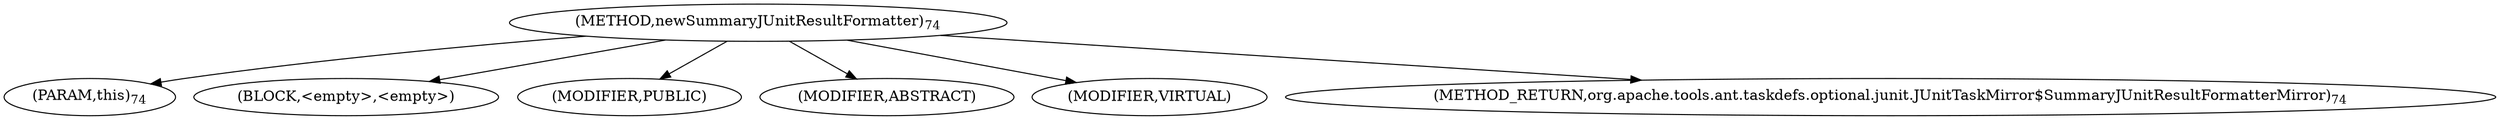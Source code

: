 digraph "newSummaryJUnitResultFormatter" {  
"49" [label = <(METHOD,newSummaryJUnitResultFormatter)<SUB>74</SUB>> ]
"50" [label = <(PARAM,this)<SUB>74</SUB>> ]
"51" [label = <(BLOCK,&lt;empty&gt;,&lt;empty&gt;)> ]
"52" [label = <(MODIFIER,PUBLIC)> ]
"53" [label = <(MODIFIER,ABSTRACT)> ]
"54" [label = <(MODIFIER,VIRTUAL)> ]
"55" [label = <(METHOD_RETURN,org.apache.tools.ant.taskdefs.optional.junit.JUnitTaskMirror$SummaryJUnitResultFormatterMirror)<SUB>74</SUB>> ]
  "49" -> "50" 
  "49" -> "51" 
  "49" -> "52" 
  "49" -> "53" 
  "49" -> "54" 
  "49" -> "55" 
}
